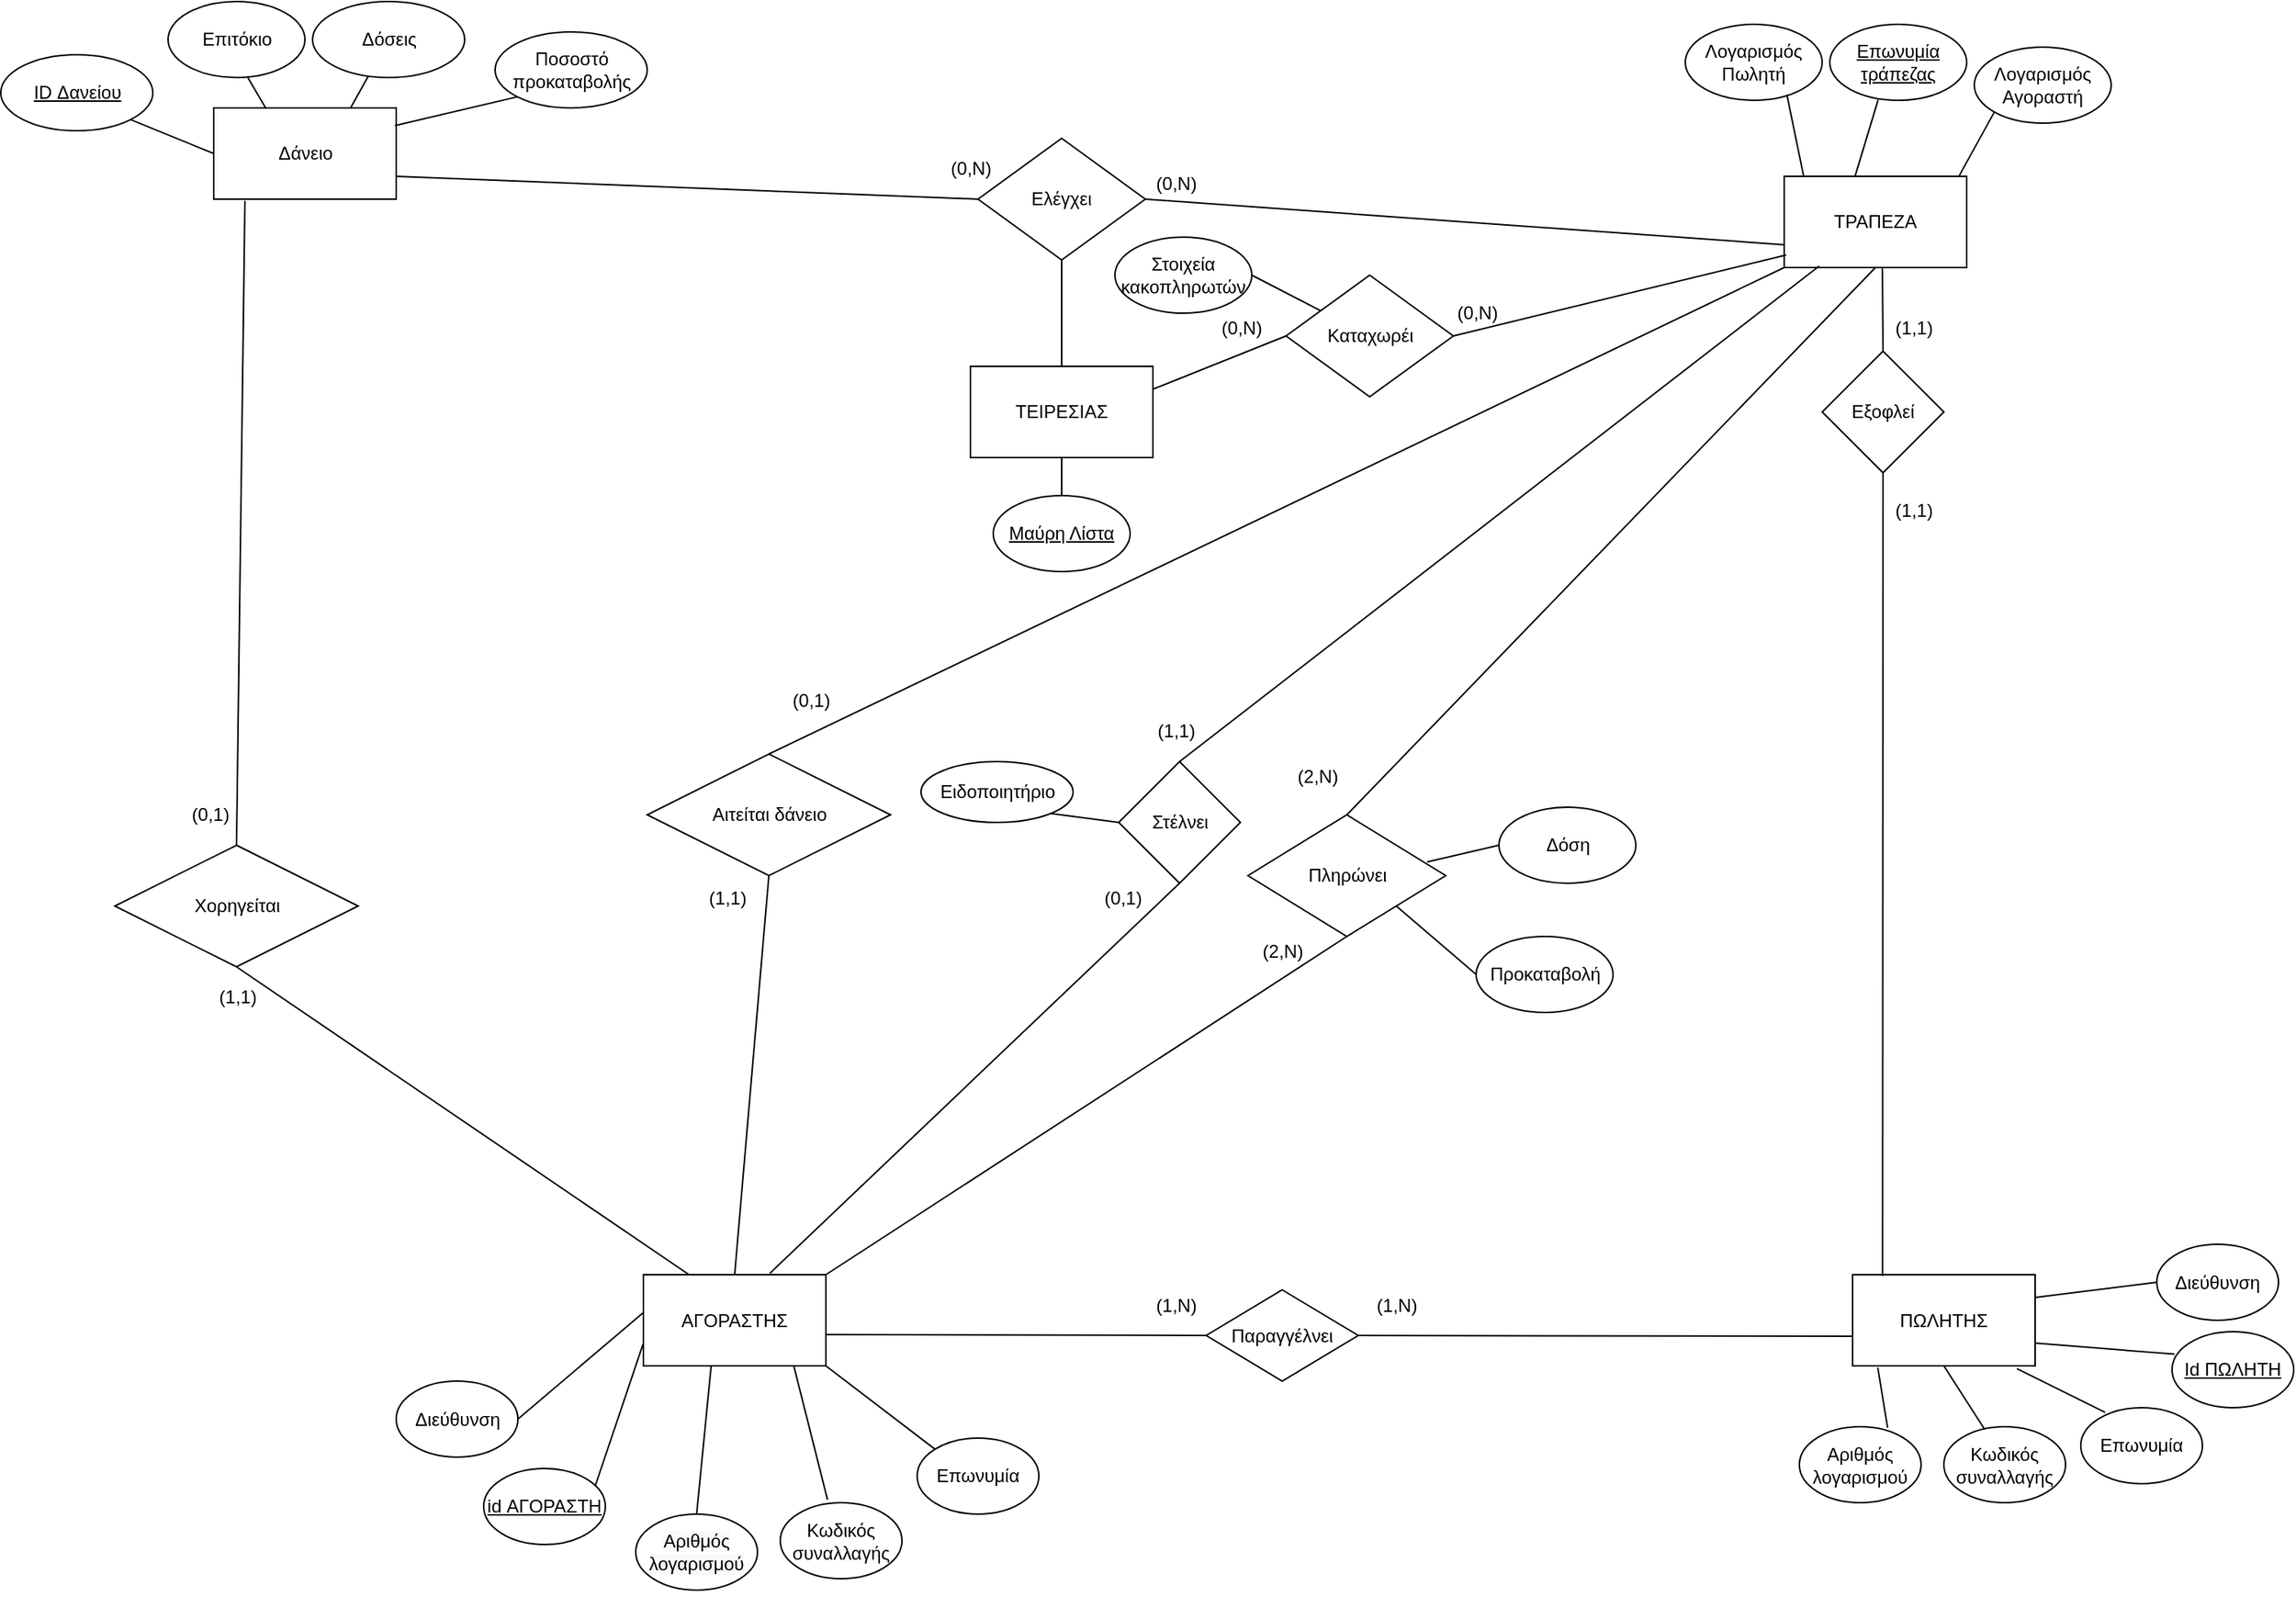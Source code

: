 <mxfile version="13.9.9" type="device"><diagram id="Vfxjepa5m6JSyAHqwH8a" name="Page-1"><mxGraphModel dx="2512" dy="822" grid="1" gridSize="10" guides="1" tooltips="1" connect="1" arrows="1" fold="1" page="1" pageScale="1" pageWidth="850" pageHeight="1100" math="0" shadow="0"><root><mxCell id="0"/><mxCell id="1" parent="0"/><mxCell id="B3gb-UvLQ0Ma_KA-L7OE-3" value="&lt;span&gt;ΑΓΟΡΑΣΤΗΣ&lt;/span&gt;" style="whiteSpace=wrap;html=1;" parent="1" vertex="1"><mxGeometry x="-415" y="882.5" width="120" height="60" as="geometry"/></mxCell><mxCell id="B3gb-UvLQ0Ma_KA-L7OE-4" value="&lt;u&gt;id ΑΓΟΡΑΣΤΗ&lt;/u&gt;" style="ellipse;whiteSpace=wrap;html=1;" parent="1" vertex="1"><mxGeometry x="-520" y="1010" width="80" height="50" as="geometry"/></mxCell><mxCell id="B3gb-UvLQ0Ma_KA-L7OE-8" value="&#10;&#10;&lt;span style=&quot;color: rgb(0, 0, 0); font-family: helvetica; font-size: 12px; font-style: normal; font-weight: 400; letter-spacing: normal; text-align: center; text-indent: 0px; text-transform: none; word-spacing: 0px; background-color: rgb(248, 249, 250); display: inline; float: none;&quot;&gt;Αριθμός λογαρισμού&lt;/span&gt;&#10;&#10;" style="ellipse;whiteSpace=wrap;html=1;" parent="1" vertex="1"><mxGeometry x="-420" y="1040" width="80" height="50" as="geometry"/></mxCell><mxCell id="B3gb-UvLQ0Ma_KA-L7OE-9" value="Διεύθυνση" style="ellipse;whiteSpace=wrap;html=1;" parent="1" vertex="1"><mxGeometry x="-577.5" y="952.5" width="80" height="50" as="geometry"/></mxCell><mxCell id="B3gb-UvLQ0Ma_KA-L7OE-10" value="Κωδικός συναλλαγής" style="ellipse;whiteSpace=wrap;html=1;" parent="1" vertex="1"><mxGeometry x="-325" y="1032.5" width="80" height="50" as="geometry"/></mxCell><mxCell id="B3gb-UvLQ0Ma_KA-L7OE-13" value="" style="endArrow=none;html=1;entryX=0.916;entryY=0.232;entryDx=0;entryDy=0;exitX=0;exitY=0.75;exitDx=0;exitDy=0;entryPerimeter=0;" parent="1" source="B3gb-UvLQ0Ma_KA-L7OE-3" target="B3gb-UvLQ0Ma_KA-L7OE-4" edge="1"><mxGeometry width="50" height="50" relative="1" as="geometry"><mxPoint x="-450" y="917.5" as="sourcePoint"/><mxPoint x="-400" y="867.5" as="targetPoint"/></mxGeometry></mxCell><mxCell id="B3gb-UvLQ0Ma_KA-L7OE-14" value="" style="endArrow=none;html=1;entryX=0.5;entryY=0;entryDx=0;entryDy=0;exitX=0.371;exitY=1.008;exitDx=0;exitDy=0;exitPerimeter=0;" parent="1" source="B3gb-UvLQ0Ma_KA-L7OE-3" target="B3gb-UvLQ0Ma_KA-L7OE-8" edge="1"><mxGeometry width="50" height="50" relative="1" as="geometry"><mxPoint x="-300" y="947.5" as="sourcePoint"/><mxPoint x="-250" y="897.5" as="targetPoint"/></mxGeometry></mxCell><mxCell id="B3gb-UvLQ0Ma_KA-L7OE-15" value="" style="endArrow=none;html=1;entryX=1;entryY=0.5;entryDx=0;entryDy=0;exitX=0.003;exitY=0.41;exitDx=0;exitDy=0;exitPerimeter=0;" parent="1" source="B3gb-UvLQ0Ma_KA-L7OE-3" target="B3gb-UvLQ0Ma_KA-L7OE-9" edge="1"><mxGeometry width="50" height="50" relative="1" as="geometry"><mxPoint x="-290" y="957.5" as="sourcePoint"/><mxPoint x="-240" y="907.5" as="targetPoint"/></mxGeometry></mxCell><mxCell id="B3gb-UvLQ0Ma_KA-L7OE-17" value="" style="endArrow=none;html=1;entryX=0.388;entryY=-0.039;entryDx=0;entryDy=0;exitX=0.825;exitY=1.008;exitDx=0;exitDy=0;entryPerimeter=0;exitPerimeter=0;" parent="1" source="B3gb-UvLQ0Ma_KA-L7OE-3" target="B3gb-UvLQ0Ma_KA-L7OE-10" edge="1"><mxGeometry width="50" height="50" relative="1" as="geometry"><mxPoint x="-270" y="977.5" as="sourcePoint"/><mxPoint x="-220" y="927.5" as="targetPoint"/></mxGeometry></mxCell><mxCell id="B3gb-UvLQ0Ma_KA-L7OE-19" value="ΤΡΑΠΕΖΑ" style="whiteSpace=wrap;html=1;" parent="1" vertex="1"><mxGeometry x="335" y="160" width="120" height="60" as="geometry"/></mxCell><mxCell id="B3gb-UvLQ0Ma_KA-L7OE-21" value="&lt;span&gt;ΠΩΛΗΤΗΣ&lt;/span&gt;" style="whiteSpace=wrap;html=1;" parent="1" vertex="1"><mxGeometry x="380" y="882.5" width="120" height="60" as="geometry"/></mxCell><mxCell id="B3gb-UvLQ0Ma_KA-L7OE-22" value="&lt;u&gt;Id ΠΩΛΗΤΗ&lt;/u&gt;" style="ellipse;whiteSpace=wrap;html=1;" parent="1" vertex="1"><mxGeometry x="590" y="920" width="80" height="50" as="geometry"/></mxCell><mxCell id="B3gb-UvLQ0Ma_KA-L7OE-24" value="Αριθμός λογαρισμού" style="ellipse;whiteSpace=wrap;html=1;" parent="1" vertex="1"><mxGeometry x="345" y="982.5" width="80" height="50" as="geometry"/></mxCell><mxCell id="B3gb-UvLQ0Ma_KA-L7OE-25" value="Διεύθυνση" style="ellipse;whiteSpace=wrap;html=1;" parent="1" vertex="1"><mxGeometry x="580" y="862.5" width="80" height="50" as="geometry"/></mxCell><mxCell id="B3gb-UvLQ0Ma_KA-L7OE-26" value="Κωδικός συναλλαγής" style="ellipse;whiteSpace=wrap;html=1;" parent="1" vertex="1"><mxGeometry x="440" y="982.5" width="80" height="50" as="geometry"/></mxCell><mxCell id="B3gb-UvLQ0Ma_KA-L7OE-29" value="" style="endArrow=none;html=1;entryX=0.021;entryY=0.296;entryDx=0;entryDy=0;exitX=1;exitY=0.75;exitDx=0;exitDy=0;entryPerimeter=0;" parent="1" source="B3gb-UvLQ0Ma_KA-L7OE-21" target="B3gb-UvLQ0Ma_KA-L7OE-22" edge="1"><mxGeometry width="50" height="50" relative="1" as="geometry"><mxPoint x="450" y="977.5" as="sourcePoint"/><mxPoint x="500" y="927.5" as="targetPoint"/></mxGeometry></mxCell><mxCell id="B3gb-UvLQ0Ma_KA-L7OE-30" value="" style="endArrow=none;html=1;entryX=0.725;entryY=0.014;entryDx=0;entryDy=0;exitX=0.138;exitY=1.02;exitDx=0;exitDy=0;entryPerimeter=0;exitPerimeter=0;" parent="1" source="B3gb-UvLQ0Ma_KA-L7OE-21" target="B3gb-UvLQ0Ma_KA-L7OE-24" edge="1"><mxGeometry width="50" height="50" relative="1" as="geometry"><mxPoint x="600" y="1007.5" as="sourcePoint"/><mxPoint x="650" y="957.5" as="targetPoint"/></mxGeometry></mxCell><mxCell id="B3gb-UvLQ0Ma_KA-L7OE-31" value="" style="endArrow=none;html=1;entryX=0;entryY=0.5;entryDx=0;entryDy=0;exitX=1;exitY=0.25;exitDx=0;exitDy=0;" parent="1" source="B3gb-UvLQ0Ma_KA-L7OE-21" target="B3gb-UvLQ0Ma_KA-L7OE-25" edge="1"><mxGeometry width="50" height="50" relative="1" as="geometry"><mxPoint x="610" y="1017.5" as="sourcePoint"/><mxPoint x="660" y="967.5" as="targetPoint"/></mxGeometry></mxCell><mxCell id="B3gb-UvLQ0Ma_KA-L7OE-33" value="" style="endArrow=none;html=1;entryX=0.336;entryY=0.037;entryDx=0;entryDy=0;exitX=0.5;exitY=1;exitDx=0;exitDy=0;entryPerimeter=0;" parent="1" source="B3gb-UvLQ0Ma_KA-L7OE-21" target="B3gb-UvLQ0Ma_KA-L7OE-26" edge="1"><mxGeometry width="50" height="50" relative="1" as="geometry"><mxPoint x="630" y="1037.5" as="sourcePoint"/><mxPoint x="680" y="987.5" as="targetPoint"/></mxGeometry></mxCell><mxCell id="B3gb-UvLQ0Ma_KA-L7OE-34" value="Επωνυμία" style="ellipse;whiteSpace=wrap;html=1;" parent="1" vertex="1"><mxGeometry x="-235" y="990" width="80" height="50" as="geometry"/></mxCell><mxCell id="B3gb-UvLQ0Ma_KA-L7OE-35" value="" style="endArrow=none;html=1;entryX=1;entryY=1;entryDx=0;entryDy=0;exitX=0;exitY=0;exitDx=0;exitDy=0;" parent="1" source="B3gb-UvLQ0Ma_KA-L7OE-34" target="B3gb-UvLQ0Ma_KA-L7OE-3" edge="1"><mxGeometry width="50" height="50" relative="1" as="geometry"><mxPoint x="-100" y="942.5" as="sourcePoint"/><mxPoint x="-50" y="997.5" as="targetPoint"/></mxGeometry></mxCell><mxCell id="B3gb-UvLQ0Ma_KA-L7OE-51" value="Επωνυμία" style="ellipse;whiteSpace=wrap;html=1;" parent="1" vertex="1"><mxGeometry x="530" y="970" width="80" height="50" as="geometry"/></mxCell><mxCell id="B3gb-UvLQ0Ma_KA-L7OE-52" value="" style="endArrow=none;html=1;entryX=0.2;entryY=0.061;entryDx=0;entryDy=0;exitX=0.9;exitY=1.03;exitDx=0;exitDy=0;exitPerimeter=0;entryPerimeter=0;" parent="1" source="B3gb-UvLQ0Ma_KA-L7OE-21" target="B3gb-UvLQ0Ma_KA-L7OE-51" edge="1"><mxGeometry width="50" height="50" relative="1" as="geometry"><mxPoint x="470" y="1047.5" as="sourcePoint"/><mxPoint x="265" y="1097.5" as="targetPoint"/></mxGeometry></mxCell><mxCell id="B3gb-UvLQ0Ma_KA-L7OE-55" value="Λογαρισμός Πωλητή" style="ellipse;whiteSpace=wrap;html=1;fillColor=#FFFFFF;" parent="1" vertex="1"><mxGeometry x="270" y="60" width="90" height="50" as="geometry"/></mxCell><mxCell id="B3gb-UvLQ0Ma_KA-L7OE-57" value="Λογαρισμός Αγοραστή" style="ellipse;whiteSpace=wrap;html=1;fillColor=#FFFFFF;" parent="1" vertex="1"><mxGeometry x="460" y="75" width="90" height="50" as="geometry"/></mxCell><mxCell id="B3gb-UvLQ0Ma_KA-L7OE-60" value="ΤΕΙΡΕΣΙΑΣ" style="whiteSpace=wrap;html=1;fillColor=#FFFFFF;" parent="1" vertex="1"><mxGeometry x="-200" y="285" width="120" height="60" as="geometry"/></mxCell><mxCell id="B3gb-UvLQ0Ma_KA-L7OE-61" value="&lt;u&gt;Επωνυμία τράπεζας&lt;/u&gt;" style="ellipse;whiteSpace=wrap;html=1;fillColor=#FFFFFF;" parent="1" vertex="1"><mxGeometry x="365" y="60" width="90" height="50" as="geometry"/></mxCell><mxCell id="B3gb-UvLQ0Ma_KA-L7OE-62" value="&lt;u&gt;Μαύρη Λίστα&lt;/u&gt;" style="ellipse;whiteSpace=wrap;html=1;fillColor=#FFFFFF;" parent="1" vertex="1"><mxGeometry x="-185" y="370" width="90" height="50" as="geometry"/></mxCell><mxCell id="B3gb-UvLQ0Ma_KA-L7OE-65" value="" style="endArrow=none;html=1;exitX=0;exitY=1;exitDx=0;exitDy=0;entryX=0.957;entryY=0.001;entryDx=0;entryDy=0;entryPerimeter=0;" parent="1" source="B3gb-UvLQ0Ma_KA-L7OE-57" target="B3gb-UvLQ0Ma_KA-L7OE-19" edge="1"><mxGeometry width="50" height="50" relative="1" as="geometry"><mxPoint x="430" y="280" as="sourcePoint"/><mxPoint x="480" y="230" as="targetPoint"/></mxGeometry></mxCell><mxCell id="B3gb-UvLQ0Ma_KA-L7OE-66" value="" style="endArrow=none;html=1;entryX=0.388;entryY=0.001;entryDx=0;entryDy=0;exitX=0.353;exitY=0.994;exitDx=0;exitDy=0;exitPerimeter=0;entryPerimeter=0;" parent="1" source="B3gb-UvLQ0Ma_KA-L7OE-61" target="B3gb-UvLQ0Ma_KA-L7OE-19" edge="1"><mxGeometry width="50" height="50" relative="1" as="geometry"><mxPoint x="515" y="270" as="sourcePoint"/><mxPoint x="565" y="220" as="targetPoint"/></mxGeometry></mxCell><mxCell id="B3gb-UvLQ0Ma_KA-L7OE-67" value="" style="endArrow=none;html=1;entryX=0.742;entryY=0.925;entryDx=0;entryDy=0;exitX=0.107;exitY=0.001;exitDx=0;exitDy=0;exitPerimeter=0;entryPerimeter=0;" parent="1" source="B3gb-UvLQ0Ma_KA-L7OE-19" target="B3gb-UvLQ0Ma_KA-L7OE-55" edge="1"><mxGeometry width="50" height="50" relative="1" as="geometry"><mxPoint x="525" y="280" as="sourcePoint"/><mxPoint x="575" y="230" as="targetPoint"/></mxGeometry></mxCell><mxCell id="B3gb-UvLQ0Ma_KA-L7OE-68" value="Δάνειο" style="whiteSpace=wrap;html=1;fillColor=#FFFFFF;" parent="1" vertex="1"><mxGeometry x="-697.5" y="115" width="120" height="60" as="geometry"/></mxCell><mxCell id="B3gb-UvLQ0Ma_KA-L7OE-69" value="" style="endArrow=none;html=1;exitX=0.5;exitY=0;exitDx=0;exitDy=0;entryX=0.5;entryY=1;entryDx=0;entryDy=0;" parent="1" source="B3gb-UvLQ0Ma_KA-L7OE-62" target="B3gb-UvLQ0Ma_KA-L7OE-60" edge="1"><mxGeometry width="50" height="50" relative="1" as="geometry"><mxPoint x="-700" y="235" as="sourcePoint"/><mxPoint x="-40" y="-110" as="targetPoint"/></mxGeometry></mxCell><mxCell id="B3gb-UvLQ0Ma_KA-L7OE-70" value="Επιτόκιο" style="ellipse;whiteSpace=wrap;html=1;fillColor=#FFFFFF;" parent="1" vertex="1"><mxGeometry x="-727.5" y="45" width="90" height="50" as="geometry"/></mxCell><mxCell id="B3gb-UvLQ0Ma_KA-L7OE-71" value="Δόσεις" style="ellipse;whiteSpace=wrap;html=1;fillColor=#FFFFFF;" parent="1" vertex="1"><mxGeometry x="-632.5" y="45" width="100" height="50" as="geometry"/></mxCell><mxCell id="B3gb-UvLQ0Ma_KA-L7OE-72" value="Ποσοστό προκαταβολής" style="ellipse;whiteSpace=wrap;html=1;fillColor=#FFFFFF;" parent="1" vertex="1"><mxGeometry x="-512.5" y="65" width="100" height="50" as="geometry"/></mxCell><mxCell id="B3gb-UvLQ0Ma_KA-L7OE-73" value="&lt;u&gt;ID Δανείου&lt;/u&gt;" style="ellipse;whiteSpace=wrap;html=1;fillColor=#FFFFFF;" parent="1" vertex="1"><mxGeometry x="-837.5" y="80" width="100" height="50" as="geometry"/></mxCell><mxCell id="B3gb-UvLQ0Ma_KA-L7OE-74" value="" style="endArrow=none;html=1;exitX=0;exitY=0.5;exitDx=0;exitDy=0;entryX=1;entryY=1;entryDx=0;entryDy=0;" parent="1" source="B3gb-UvLQ0Ma_KA-L7OE-68" target="B3gb-UvLQ0Ma_KA-L7OE-73" edge="1"><mxGeometry width="50" height="50" relative="1" as="geometry"><mxPoint x="-357.5" y="445" as="sourcePoint"/><mxPoint x="-467.5" y="445" as="targetPoint"/></mxGeometry></mxCell><mxCell id="B3gb-UvLQ0Ma_KA-L7OE-75" value="" style="endArrow=none;html=1;exitX=0.582;exitY=0.998;exitDx=0;exitDy=0;entryX=0.287;entryY=0.009;entryDx=0;entryDy=0;entryPerimeter=0;exitPerimeter=0;" parent="1" source="B3gb-UvLQ0Ma_KA-L7OE-70" target="B3gb-UvLQ0Ma_KA-L7OE-68" edge="1"><mxGeometry width="50" height="50" relative="1" as="geometry"><mxPoint x="-347.5" y="455" as="sourcePoint"/><mxPoint x="-457.5" y="455" as="targetPoint"/></mxGeometry></mxCell><mxCell id="B3gb-UvLQ0Ma_KA-L7OE-76" value="" style="endArrow=none;html=1;entryX=0.75;entryY=0;entryDx=0;entryDy=0;" parent="1" source="B3gb-UvLQ0Ma_KA-L7OE-71" target="B3gb-UvLQ0Ma_KA-L7OE-68" edge="1"><mxGeometry width="50" height="50" relative="1" as="geometry"><mxPoint x="-337.5" y="465" as="sourcePoint"/><mxPoint x="-447.5" y="465" as="targetPoint"/></mxGeometry></mxCell><mxCell id="B3gb-UvLQ0Ma_KA-L7OE-77" value="" style="endArrow=none;html=1;exitX=0;exitY=1;exitDx=0;exitDy=0;entryX=0.993;entryY=0.194;entryDx=0;entryDy=0;entryPerimeter=0;" parent="1" source="B3gb-UvLQ0Ma_KA-L7OE-72" target="B3gb-UvLQ0Ma_KA-L7OE-68" edge="1"><mxGeometry width="50" height="50" relative="1" as="geometry"><mxPoint x="-327.5" y="475" as="sourcePoint"/><mxPoint x="-437.5" y="475" as="targetPoint"/></mxGeometry></mxCell><mxCell id="B3gb-UvLQ0Ma_KA-L7OE-79" value="" style="endArrow=none;html=1;entryX=0;entryY=0.75;entryDx=0;entryDy=0;exitX=1;exitY=0.5;exitDx=0;exitDy=0;" parent="1" source="B3gb-UvLQ0Ma_KA-L7OE-78" target="B3gb-UvLQ0Ma_KA-L7OE-19" edge="1"><mxGeometry width="50" height="50" relative="1" as="geometry"><mxPoint x="535" y="330" as="sourcePoint"/><mxPoint x="500" y="935" as="targetPoint"/></mxGeometry></mxCell><mxCell id="B3gb-UvLQ0Ma_KA-L7OE-80" value="" style="endArrow=none;html=1;exitX=1;exitY=0.75;exitDx=0;exitDy=0;entryX=0;entryY=0.5;entryDx=0;entryDy=0;" parent="1" source="B3gb-UvLQ0Ma_KA-L7OE-68" target="B3gb-UvLQ0Ma_KA-L7OE-78" edge="1"><mxGeometry width="50" height="50" relative="1" as="geometry"><mxPoint x="450" y="950" as="sourcePoint"/><mxPoint x="340" y="950" as="targetPoint"/></mxGeometry></mxCell><mxCell id="B3gb-UvLQ0Ma_KA-L7OE-81" value="(0,Ν)" style="text;html=1;align=center;verticalAlign=middle;resizable=0;points=[];autosize=1;" parent="1" vertex="1"><mxGeometry x="-42.5" y="250" width="40" height="20" as="geometry"/></mxCell><mxCell id="B3gb-UvLQ0Ma_KA-L7OE-82" value="(0,Ν)" style="text;html=1;align=center;verticalAlign=middle;resizable=0;points=[];autosize=1;" parent="1" vertex="1"><mxGeometry x="112.5" y="240" width="40" height="20" as="geometry"/></mxCell><mxCell id="B3gb-UvLQ0Ma_KA-L7OE-83" value="Παραγγέλνει" style="rhombus;whiteSpace=wrap;html=1;fillColor=#FFFFFF;" parent="1" vertex="1"><mxGeometry x="-45" y="892.5" width="100" height="60" as="geometry"/></mxCell><mxCell id="B3gb-UvLQ0Ma_KA-L7OE-85" value="" style="endArrow=none;html=1;exitX=0.999;exitY=0.656;exitDx=0;exitDy=0;entryX=0;entryY=0.5;entryDx=0;entryDy=0;exitPerimeter=0;" parent="1" source="B3gb-UvLQ0Ma_KA-L7OE-3" target="B3gb-UvLQ0Ma_KA-L7OE-83" edge="1"><mxGeometry width="50" height="50" relative="1" as="geometry"><mxPoint x="-430" y="1052.5" as="sourcePoint"/><mxPoint x="-540" y="1052.5" as="targetPoint"/></mxGeometry></mxCell><mxCell id="B3gb-UvLQ0Ma_KA-L7OE-86" value="" style="endArrow=none;html=1;exitX=1;exitY=0.5;exitDx=0;exitDy=0;" parent="1" source="B3gb-UvLQ0Ma_KA-L7OE-83" edge="1"><mxGeometry width="50" height="50" relative="1" as="geometry"><mxPoint x="695" y="1042.5" as="sourcePoint"/><mxPoint x="380" y="923" as="targetPoint"/></mxGeometry></mxCell><mxCell id="B3gb-UvLQ0Ma_KA-L7OE-87" value="Αιτείται δάνειο" style="rhombus;whiteSpace=wrap;html=1;fillColor=#FFFFFF;" parent="1" vertex="1"><mxGeometry x="-412.5" y="540" width="160" height="80" as="geometry"/></mxCell><mxCell id="B3gb-UvLQ0Ma_KA-L7OE-88" value="" style="endArrow=none;html=1;entryX=0.5;entryY=0;entryDx=0;entryDy=0;exitX=0.5;exitY=1;exitDx=0;exitDy=0;" parent="1" source="B3gb-UvLQ0Ma_KA-L7OE-87" target="B3gb-UvLQ0Ma_KA-L7OE-3" edge="1"><mxGeometry width="50" height="50" relative="1" as="geometry"><mxPoint x="190" y="410" as="sourcePoint"/><mxPoint x="-75" y="450" as="targetPoint"/></mxGeometry></mxCell><mxCell id="B3gb-UvLQ0Ma_KA-L7OE-89" value="" style="endArrow=none;html=1;entryX=0.171;entryY=1.017;entryDx=0;entryDy=0;exitX=0.5;exitY=0;exitDx=0;exitDy=0;entryPerimeter=0;" parent="1" source="B3gb-UvLQ0Ma_KA-L7OE-125" target="B3gb-UvLQ0Ma_KA-L7OE-68" edge="1"><mxGeometry width="50" height="50" relative="1" as="geometry"><mxPoint x="570" y="650" as="sourcePoint"/><mxPoint x="-65" y="460" as="targetPoint"/></mxGeometry></mxCell><mxCell id="B3gb-UvLQ0Ma_KA-L7OE-92" value="" style="endArrow=none;html=1;entryX=0.5;entryY=0;entryDx=0;entryDy=0;exitX=0.5;exitY=1;exitDx=0;exitDy=0;" parent="1" source="B3gb-UvLQ0Ma_KA-L7OE-78" target="B3gb-UvLQ0Ma_KA-L7OE-60" edge="1"><mxGeometry width="50" height="50" relative="1" as="geometry"><mxPoint x="-635" y="115" as="sourcePoint"/><mxPoint x="-785" y="-405" as="targetPoint"/></mxGeometry></mxCell><mxCell id="B3gb-UvLQ0Ma_KA-L7OE-94" value="" style="endArrow=none;html=1;exitX=0.5;exitY=0;exitDx=0;exitDy=0;entryX=0;entryY=1;entryDx=0;entryDy=0;" parent="1" source="B3gb-UvLQ0Ma_KA-L7OE-87" target="B3gb-UvLQ0Ma_KA-L7OE-19" edge="1"><mxGeometry width="50" height="50" relative="1" as="geometry"><mxPoint x="-105" y="695" as="sourcePoint"/><mxPoint x="-55" y="645" as="targetPoint"/></mxGeometry></mxCell><mxCell id="B3gb-UvLQ0Ma_KA-L7OE-95" value="Καταχωρέι" style="rhombus;whiteSpace=wrap;html=1;fillColor=#FFFFFF;" parent="1" vertex="1"><mxGeometry x="7.5" y="225" width="110" height="80" as="geometry"/></mxCell><mxCell id="B3gb-UvLQ0Ma_KA-L7OE-96" value="" style="endArrow=none;html=1;entryX=0;entryY=0.5;entryDx=0;entryDy=0;exitX=1;exitY=0.25;exitDx=0;exitDy=0;" parent="1" source="B3gb-UvLQ0Ma_KA-L7OE-60" target="B3gb-UvLQ0Ma_KA-L7OE-95" edge="1"><mxGeometry width="50" height="50" relative="1" as="geometry"><mxPoint x="-581" y="195" as="sourcePoint"/><mxPoint x="-380" y="95" as="targetPoint"/></mxGeometry></mxCell><mxCell id="B3gb-UvLQ0Ma_KA-L7OE-97" value="" style="endArrow=none;html=1;exitX=1;exitY=0.5;exitDx=0;exitDy=0;" parent="1" source="B3gb-UvLQ0Ma_KA-L7OE-103" target="B3gb-UvLQ0Ma_KA-L7OE-95" edge="1"><mxGeometry width="50" height="50" relative="1" as="geometry"><mxPoint x="-10" y="220" as="sourcePoint"/><mxPoint x="660" y="845" as="targetPoint"/></mxGeometry></mxCell><mxCell id="B3gb-UvLQ0Ma_KA-L7OE-98" value="Πληρώνει" style="rhombus;whiteSpace=wrap;html=1;fillColor=#FFFFFF;" parent="1" vertex="1"><mxGeometry x="-17.5" y="580" width="130" height="80" as="geometry"/></mxCell><mxCell id="B3gb-UvLQ0Ma_KA-L7OE-100" value="" style="endArrow=none;html=1;exitX=0.5;exitY=0;exitDx=0;exitDy=0;entryX=0.5;entryY=1;entryDx=0;entryDy=0;" parent="1" source="B3gb-UvLQ0Ma_KA-L7OE-98" target="B3gb-UvLQ0Ma_KA-L7OE-19" edge="1"><mxGeometry width="50" height="50" relative="1" as="geometry"><mxPoint x="-325" y="435" as="sourcePoint"/><mxPoint x="-675" y="905" as="targetPoint"/></mxGeometry></mxCell><mxCell id="B3gb-UvLQ0Ma_KA-L7OE-101" value="" style="endArrow=none;html=1;entryX=1;entryY=0;entryDx=0;entryDy=0;exitX=0.5;exitY=1;exitDx=0;exitDy=0;" parent="1" source="B3gb-UvLQ0Ma_KA-L7OE-98" target="B3gb-UvLQ0Ma_KA-L7OE-3" edge="1"><mxGeometry width="50" height="50" relative="1" as="geometry"><mxPoint x="70" y="460" as="sourcePoint"/><mxPoint x="120" y="410" as="targetPoint"/></mxGeometry></mxCell><mxCell id="B3gb-UvLQ0Ma_KA-L7OE-102" value="Εξοφλεί" style="rhombus;whiteSpace=wrap;html=1;fillColor=#FFFFFF;" parent="1" vertex="1"><mxGeometry x="360" y="275" width="80" height="80" as="geometry"/></mxCell><mxCell id="B3gb-UvLQ0Ma_KA-L7OE-103" value="Στοιχεία κακοπληρωτών" style="ellipse;whiteSpace=wrap;html=1;fillColor=#FFFFFF;" parent="1" vertex="1"><mxGeometry x="-105" y="200" width="90" height="50" as="geometry"/></mxCell><mxCell id="B3gb-UvLQ0Ma_KA-L7OE-104" value="" style="endArrow=none;html=1;entryX=1;entryY=0.5;entryDx=0;entryDy=0;exitX=0.011;exitY=0.863;exitDx=0;exitDy=0;exitPerimeter=0;" parent="1" source="B3gb-UvLQ0Ma_KA-L7OE-19" target="B3gb-UvLQ0Ma_KA-L7OE-95" edge="1"><mxGeometry width="50" height="50" relative="1" as="geometry"><mxPoint x="-265" y="315" as="sourcePoint"/><mxPoint x="-215" y="265" as="targetPoint"/></mxGeometry></mxCell><mxCell id="B3gb-UvLQ0Ma_KA-L7OE-106" value="" style="endArrow=none;html=1;entryX=0.164;entryY=0.014;entryDx=0;entryDy=0;exitX=0.5;exitY=1;exitDx=0;exitDy=0;entryPerimeter=0;" parent="1" source="B3gb-UvLQ0Ma_KA-L7OE-102" target="B3gb-UvLQ0Ma_KA-L7OE-21" edge="1"><mxGeometry width="50" height="50" relative="1" as="geometry"><mxPoint x="-190" y="540" as="sourcePoint"/><mxPoint x="-140" y="490" as="targetPoint"/></mxGeometry></mxCell><mxCell id="B3gb-UvLQ0Ma_KA-L7OE-107" value="Δόση" style="ellipse;whiteSpace=wrap;html=1;fillColor=#FFFFFF;" parent="1" vertex="1"><mxGeometry x="147.5" y="575" width="90" height="50" as="geometry"/></mxCell><mxCell id="B3gb-UvLQ0Ma_KA-L7OE-108" value="Προκαταβολή" style="ellipse;whiteSpace=wrap;html=1;fillColor=#FFFFFF;" parent="1" vertex="1"><mxGeometry x="132.5" y="660" width="90" height="50" as="geometry"/></mxCell><mxCell id="B3gb-UvLQ0Ma_KA-L7OE-110" value="" style="endArrow=none;html=1;exitX=0;exitY=0.5;exitDx=0;exitDy=0;entryX=0.906;entryY=0.388;entryDx=0;entryDy=0;entryPerimeter=0;" parent="1" source="B3gb-UvLQ0Ma_KA-L7OE-107" target="B3gb-UvLQ0Ma_KA-L7OE-98" edge="1"><mxGeometry width="50" height="50" relative="1" as="geometry"><mxPoint x="102.5" y="760" as="sourcePoint"/><mxPoint x="152.5" y="710" as="targetPoint"/></mxGeometry></mxCell><mxCell id="B3gb-UvLQ0Ma_KA-L7OE-111" value="" style="endArrow=none;html=1;entryX=1;entryY=1;entryDx=0;entryDy=0;exitX=0;exitY=0.5;exitDx=0;exitDy=0;" parent="1" source="B3gb-UvLQ0Ma_KA-L7OE-108" target="B3gb-UvLQ0Ma_KA-L7OE-98" edge="1"><mxGeometry width="50" height="50" relative="1" as="geometry"><mxPoint x="112.5" y="770" as="sourcePoint"/><mxPoint x="162.5" y="720" as="targetPoint"/></mxGeometry></mxCell><mxCell id="B3gb-UvLQ0Ma_KA-L7OE-114" value="(0,Ν)" style="text;html=1;align=center;verticalAlign=middle;resizable=0;points=[];autosize=1;" parent="1" vertex="1"><mxGeometry x="-85" y="155" width="40" height="20" as="geometry"/></mxCell><mxCell id="B3gb-UvLQ0Ma_KA-L7OE-116" value="(0,Ν)" style="text;html=1;align=center;verticalAlign=middle;resizable=0;points=[];autosize=1;" parent="1" vertex="1"><mxGeometry x="-220" y="145" width="40" height="20" as="geometry"/></mxCell><mxCell id="B3gb-UvLQ0Ma_KA-L7OE-118" value="(2,Ν)" style="text;html=1;align=center;verticalAlign=middle;resizable=0;points=[];autosize=1;" parent="1" vertex="1"><mxGeometry x="7.5" y="545" width="40" height="20" as="geometry"/></mxCell><mxCell id="B3gb-UvLQ0Ma_KA-L7OE-119" value="(1,1)" style="text;html=1;align=center;verticalAlign=middle;resizable=0;points=[];autosize=1;" parent="1" vertex="1"><mxGeometry x="400" y="370" width="40" height="20" as="geometry"/></mxCell><mxCell id="B3gb-UvLQ0Ma_KA-L7OE-120" value="(1,1)" style="text;html=1;align=center;verticalAlign=middle;resizable=0;points=[];autosize=1;" parent="1" vertex="1"><mxGeometry x="400" y="250" width="40" height="20" as="geometry"/></mxCell><mxCell id="B3gb-UvLQ0Ma_KA-L7OE-121" value="(2,Ν)" style="text;html=1;align=center;verticalAlign=middle;resizable=0;points=[];autosize=1;" parent="1" vertex="1"><mxGeometry x="-15" y="660" width="40" height="20" as="geometry"/></mxCell><mxCell id="B3gb-UvLQ0Ma_KA-L7OE-122" value="(1,1)" style="text;html=1;align=center;verticalAlign=middle;resizable=0;points=[];autosize=1;" parent="1" vertex="1"><mxGeometry x="-380" y="625" width="40" height="20" as="geometry"/></mxCell><mxCell id="B3gb-UvLQ0Ma_KA-L7OE-123" value="(0,1)" style="text;html=1;align=center;verticalAlign=middle;resizable=0;points=[];autosize=1;" parent="1" vertex="1"><mxGeometry x="-720" y="570" width="40" height="20" as="geometry"/></mxCell><mxCell id="B3gb-UvLQ0Ma_KA-L7OE-124" value="(0,1)" style="text;html=1;align=center;verticalAlign=middle;resizable=0;points=[];autosize=1;" parent="1" vertex="1"><mxGeometry x="-325" y="495" width="40" height="20" as="geometry"/></mxCell><mxCell id="B3gb-UvLQ0Ma_KA-L7OE-125" value="Χορηγείται" style="rhombus;whiteSpace=wrap;html=1;fillColor=#FFFFFF;" parent="1" vertex="1"><mxGeometry x="-762.5" y="600" width="160" height="80" as="geometry"/></mxCell><mxCell id="B3gb-UvLQ0Ma_KA-L7OE-126" value="" style="endArrow=none;html=1;entryX=0.5;entryY=1;entryDx=0;entryDy=0;exitX=0.25;exitY=0;exitDx=0;exitDy=0;fontStyle=1" parent="1" source="B3gb-UvLQ0Ma_KA-L7OE-3" target="B3gb-UvLQ0Ma_KA-L7OE-125" edge="1"><mxGeometry width="50" height="50" relative="1" as="geometry"><mxPoint x="595" y="270" as="sourcePoint"/><mxPoint x="415" y="545" as="targetPoint"/></mxGeometry></mxCell><mxCell id="B3gb-UvLQ0Ma_KA-L7OE-127" value="(1,1)" style="text;html=1;align=center;verticalAlign=middle;resizable=0;points=[];autosize=1;" parent="1" vertex="1"><mxGeometry x="-702.5" y="690" width="40" height="20" as="geometry"/></mxCell><mxCell id="B3gb-UvLQ0Ma_KA-L7OE-128" value="(1,Ν)" style="text;html=1;align=center;verticalAlign=middle;resizable=0;points=[];autosize=1;" parent="1" vertex="1"><mxGeometry x="-85" y="892.5" width="40" height="20" as="geometry"/></mxCell><mxCell id="B3gb-UvLQ0Ma_KA-L7OE-132" value="(1,Ν)" style="text;html=1;align=center;verticalAlign=middle;resizable=0;points=[];autosize=1;" parent="1" vertex="1"><mxGeometry x="60" y="892.5" width="40" height="20" as="geometry"/></mxCell><mxCell id="B3gb-UvLQ0Ma_KA-L7OE-134" value="Στέλνει" style="rhombus;whiteSpace=wrap;html=1;fillColor=#FFFFFF;" parent="1" vertex="1"><mxGeometry x="-102.5" y="545" width="80" height="80" as="geometry"/></mxCell><mxCell id="B3gb-UvLQ0Ma_KA-L7OE-135" value="" style="endArrow=none;html=1;entryX=0.5;entryY=0;entryDx=0;entryDy=0;exitX=0.192;exitY=0.983;exitDx=0;exitDy=0;exitPerimeter=0;" parent="1" source="B3gb-UvLQ0Ma_KA-L7OE-19" target="B3gb-UvLQ0Ma_KA-L7OE-134" edge="1"><mxGeometry width="50" height="50" relative="1" as="geometry"><mxPoint x="-295" y="357.5" as="sourcePoint"/><mxPoint x="-475" y="632.5" as="targetPoint"/></mxGeometry></mxCell><mxCell id="B3gb-UvLQ0Ma_KA-L7OE-136" value="" style="endArrow=none;html=1;entryX=0.5;entryY=1;entryDx=0;entryDy=0;exitX=0.693;exitY=-0.015;exitDx=0;exitDy=0;exitPerimeter=0;" parent="1" source="B3gb-UvLQ0Ma_KA-L7OE-3" target="B3gb-UvLQ0Ma_KA-L7OE-134" edge="1"><mxGeometry width="50" height="50" relative="1" as="geometry"><mxPoint x="100" y="382.5" as="sourcePoint"/><mxPoint x="-80" y="657.5" as="targetPoint"/></mxGeometry></mxCell><mxCell id="B3gb-UvLQ0Ma_KA-L7OE-138" value="" style="endArrow=none;html=1;entryX=0;entryY=0.5;entryDx=0;entryDy=0;exitX=1;exitY=1;exitDx=0;exitDy=0;" parent="1" source="B3gb-UvLQ0Ma_KA-L7OE-139" target="B3gb-UvLQ0Ma_KA-L7OE-134" edge="1"><mxGeometry width="50" height="50" relative="1" as="geometry"><mxPoint x="2.5" y="437.5" as="sourcePoint"/><mxPoint x="-177.5" y="712.5" as="targetPoint"/></mxGeometry></mxCell><mxCell id="B3gb-UvLQ0Ma_KA-L7OE-139" value="Ειδοποιητήριο" style="ellipse;whiteSpace=wrap;html=1;fillColor=#FFFFFF;" parent="1" vertex="1"><mxGeometry x="-232.5" y="545" width="100" height="40" as="geometry"/></mxCell><mxCell id="B3gb-UvLQ0Ma_KA-L7OE-140" value="(1,1)" style="text;html=1;align=center;verticalAlign=middle;resizable=0;points=[];autosize=1;" parent="1" vertex="1"><mxGeometry x="-85" y="515" width="40" height="20" as="geometry"/></mxCell><mxCell id="B3gb-UvLQ0Ma_KA-L7OE-141" value="(0,1)" style="text;html=1;align=center;verticalAlign=middle;resizable=0;points=[];autosize=1;" parent="1" vertex="1"><mxGeometry x="-120" y="625" width="40" height="20" as="geometry"/></mxCell><mxCell id="7aWg9P7I20XCUjpfhvbB-7" value="" style="endArrow=none;html=1;exitX=0.5;exitY=0;exitDx=0;exitDy=0;entryX=0.538;entryY=1.01;entryDx=0;entryDy=0;entryPerimeter=0;" parent="1" source="B3gb-UvLQ0Ma_KA-L7OE-102" target="B3gb-UvLQ0Ma_KA-L7OE-19" edge="1"><mxGeometry width="50" height="50" relative="1" as="geometry"><mxPoint x="-210" y="540" as="sourcePoint"/><mxPoint x="405" y="230" as="targetPoint"/></mxGeometry></mxCell><mxCell id="B3gb-UvLQ0Ma_KA-L7OE-78" value="Ελέγχει" style="rhombus;whiteSpace=wrap;html=1;fillColor=#FFFFFF;" parent="1" vertex="1"><mxGeometry x="-195" y="135" width="110" height="80" as="geometry"/></mxCell></root></mxGraphModel></diagram></mxfile>